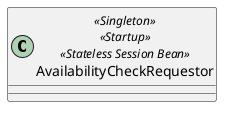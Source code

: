 {
  "sha1": "ooup3ilu8hlqcki84ggxhkjgi1u2en2",
  "insertion": {
    "when": "2024-06-04T17:28:40.056Z",
    "user": "plantuml@gmail.com"
  }
}
@startuml
class  AvailabilityCheckRequestor << Singleton >>  << Startup >>  << Stateless Session Bean >>
@enduml 
